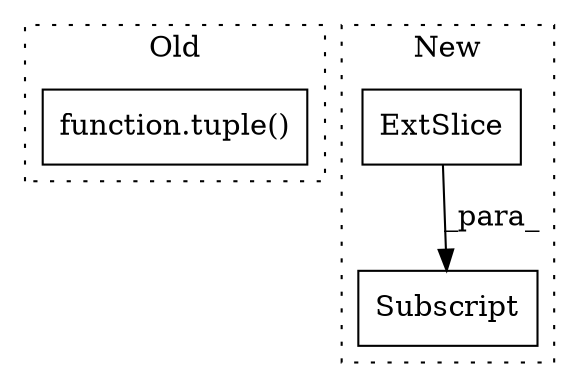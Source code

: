 digraph G {
subgraph cluster0 {
1 [label="function.tuple()" a="75" s="7560,7571" l="6,1" shape="box"];
label = "Old";
style="dotted";
}
subgraph cluster1 {
2 [label="ExtSlice" a="85" s="6391" l="3" shape="box"];
3 [label="Subscript" a="63" s="6391,0" l="9,0" shape="box"];
label = "New";
style="dotted";
}
2 -> 3 [label="_para_"];
}